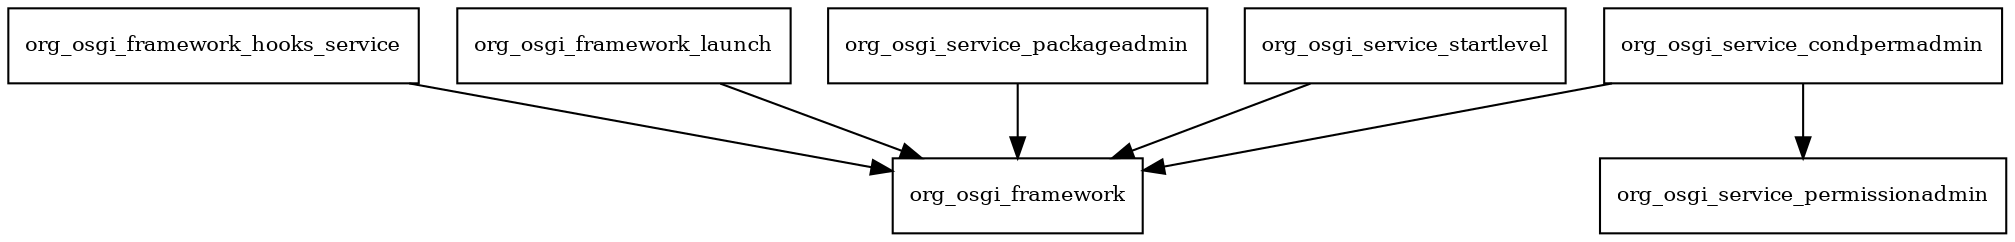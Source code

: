 digraph org_osgi_core_4_2_0_redhat_4_package_dependencies {
  node [shape = box, fontsize=10.0];
  org_osgi_framework_hooks_service -> org_osgi_framework;
  org_osgi_framework_launch -> org_osgi_framework;
  org_osgi_service_condpermadmin -> org_osgi_framework;
  org_osgi_service_condpermadmin -> org_osgi_service_permissionadmin;
  org_osgi_service_packageadmin -> org_osgi_framework;
  org_osgi_service_startlevel -> org_osgi_framework;
}
